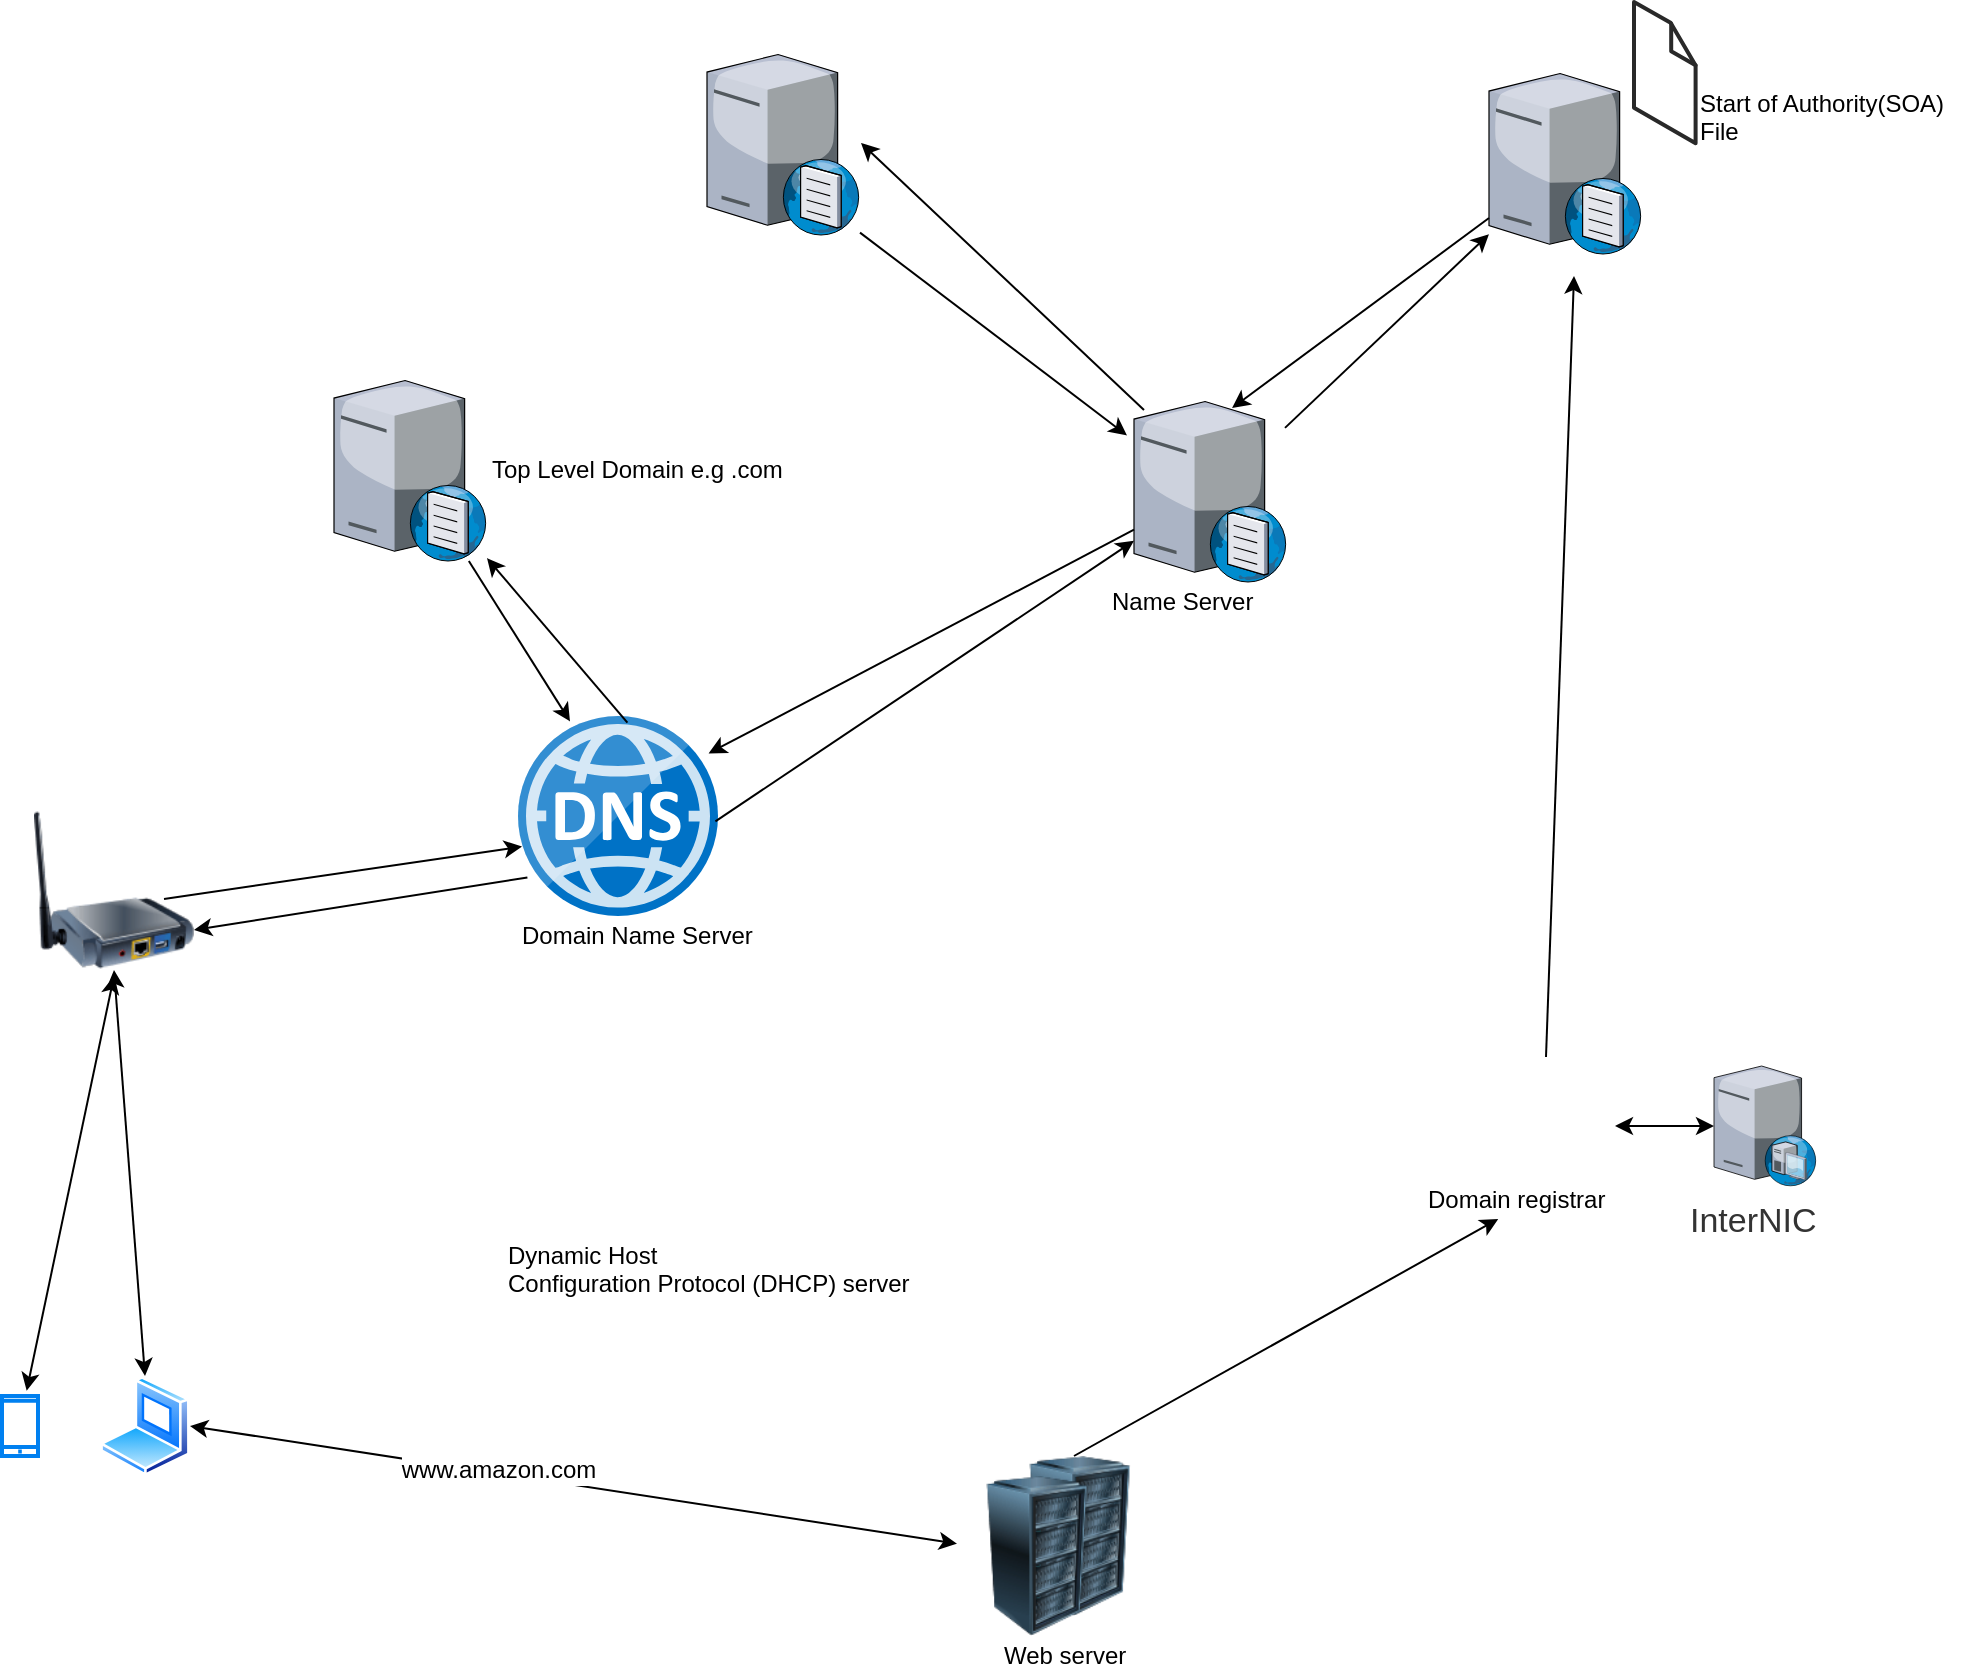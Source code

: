 <mxfile version="11.0.7" type="github"><diagram id="07NNt3R4fXOFwPAqHr_d" name="Page-1"><mxGraphModel dx="725" dy="871" grid="1" gridSize="10" guides="1" tooltips="1" connect="1" arrows="1" fold="1" page="0" pageScale="1" pageWidth="850" pageHeight="1100" math="0" shadow="0"><root><mxCell id="0"/><mxCell id="1" parent="0"/><mxCell id="CTh_WzWBxptzLWjtzpSi-1" value="" style="verticalLabelPosition=bottom;aspect=fixed;html=1;verticalAlign=top;strokeColor=none;align=center;outlineConnect=0;shape=mxgraph.citrix.dns_server;" parent="1" vertex="1"><mxGeometry x="200" y="20" width="76.5" height="92.5" as="geometry"/></mxCell><mxCell id="CTh_WzWBxptzLWjtzpSi-2" value="" style="aspect=fixed;html=1;perimeter=none;align=center;shadow=0;dashed=0;image;fontSize=12;image=img/lib/mscae/DNS.svg;" parent="1" vertex="1"><mxGeometry x="292" y="190" width="100" height="100" as="geometry"/></mxCell><mxCell id="CTh_WzWBxptzLWjtzpSi-10" style="rounded=0;orthogonalLoop=1;jettySize=auto;html=1;exitX=1;exitY=0.5;exitDx=0;exitDy=0;entryX=0.02;entryY=0.653;entryDx=0;entryDy=0;entryPerimeter=0;" parent="1" target="CTh_WzWBxptzLWjtzpSi-2" edge="1"><mxGeometry relative="1" as="geometry"><mxPoint x="115" y="281.5" as="sourcePoint"/></mxGeometry></mxCell><mxCell id="CTh_WzWBxptzLWjtzpSi-12" value="" style="endArrow=classic;html=1;exitX=0.547;exitY=0.033;exitDx=0;exitDy=0;exitPerimeter=0;" parent="1" source="CTh_WzWBxptzLWjtzpSi-2" target="CTh_WzWBxptzLWjtzpSi-1" edge="1"><mxGeometry width="50" height="50" relative="1" as="geometry"><mxPoint x="440" y="160" as="sourcePoint"/><mxPoint x="490" y="110" as="targetPoint"/></mxGeometry></mxCell><mxCell id="CTh_WzWBxptzLWjtzpSi-13" value="Domain Name Server" style="text;html=1;resizable=0;points=[];autosize=1;align=left;verticalAlign=top;spacingTop=-4;" parent="1" vertex="1"><mxGeometry x="292" y="290" width="130" height="20" as="geometry"/></mxCell><mxCell id="CTh_WzWBxptzLWjtzpSi-14" value="Top Level Domain e.g .com" style="text;html=1;resizable=0;points=[];autosize=1;align=left;verticalAlign=top;spacingTop=-4;" parent="1" vertex="1"><mxGeometry x="276.5" y="56.5" width="160" height="20" as="geometry"/></mxCell><mxCell id="CTh_WzWBxptzLWjtzpSi-15" value="" style="endArrow=classic;html=1;entryX=0.26;entryY=0.027;entryDx=0;entryDy=0;entryPerimeter=0;" parent="1" source="CTh_WzWBxptzLWjtzpSi-1" target="CTh_WzWBxptzLWjtzpSi-2" edge="1"><mxGeometry width="50" height="50" relative="1" as="geometry"><mxPoint x="460" y="180" as="sourcePoint"/><mxPoint x="510" y="130" as="targetPoint"/></mxGeometry></mxCell><mxCell id="CTh_WzWBxptzLWjtzpSi-17" value="" style="verticalLabelPosition=bottom;aspect=fixed;html=1;verticalAlign=top;strokeColor=none;align=center;outlineConnect=0;shape=mxgraph.citrix.dns_server;" parent="1" vertex="1"><mxGeometry x="600" y="30.5" width="76.5" height="92.5" as="geometry"/></mxCell><mxCell id="CTh_WzWBxptzLWjtzpSi-18" value="" style="endArrow=classic;html=1;exitX=0.987;exitY=0.527;exitDx=0;exitDy=0;exitPerimeter=0;" parent="1" source="CTh_WzWBxptzLWjtzpSi-2" target="CTh_WzWBxptzLWjtzpSi-17" edge="1"><mxGeometry width="50" height="50" relative="1" as="geometry"><mxPoint x="410" y="220" as="sourcePoint"/><mxPoint x="440" y="180" as="targetPoint"/></mxGeometry></mxCell><mxCell id="CTh_WzWBxptzLWjtzpSi-19" value="" style="endArrow=classic;html=1;entryX=0.953;entryY=0.187;entryDx=0;entryDy=0;entryPerimeter=0;" parent="1" source="CTh_WzWBxptzLWjtzpSi-17" target="CTh_WzWBxptzLWjtzpSi-2" edge="1"><mxGeometry width="50" height="50" relative="1" as="geometry"><mxPoint x="620" y="130" as="sourcePoint"/><mxPoint x="640" y="240" as="targetPoint"/></mxGeometry></mxCell><mxCell id="CTh_WzWBxptzLWjtzpSi-20" value="Name Server&amp;nbsp;" style="text;html=1;resizable=0;points=[];autosize=1;align=left;verticalAlign=top;spacingTop=-4;" parent="1" vertex="1"><mxGeometry x="586.5" y="123" width="90" height="20" as="geometry"/></mxCell><mxCell id="CTh_WzWBxptzLWjtzpSi-21" value="" style="endArrow=classic;html=1;exitX=0.047;exitY=0.807;exitDx=0;exitDy=0;exitPerimeter=0;entryX=1;entryY=0.75;entryDx=0;entryDy=0;" parent="1" source="CTh_WzWBxptzLWjtzpSi-2" target="wg8w5zRsTOIsYfV0JJim-8" edge="1"><mxGeometry width="50" height="50" relative="1" as="geometry"><mxPoint x="160" y="350" as="sourcePoint"/><mxPoint x="111.195" y="299.714" as="targetPoint"/></mxGeometry></mxCell><mxCell id="wg8w5zRsTOIsYfV0JJim-1" value="" style="verticalLabelPosition=bottom;aspect=fixed;html=1;verticalAlign=top;strokeColor=none;align=center;outlineConnect=0;shape=mxgraph.citrix.dns_server;" vertex="1" parent="1"><mxGeometry x="777.5" y="-133.5" width="76.5" height="92.5" as="geometry"/></mxCell><mxCell id="wg8w5zRsTOIsYfV0JJim-4" value="" style="image;html=1;labelBackgroundColor=#ffffff;image=img/lib/clip_art/computers/Server_Rack_128x128.png" vertex="1" parent="1"><mxGeometry x="533" y="560" width="80" height="80" as="geometry"/></mxCell><mxCell id="wg8w5zRsTOIsYfV0JJim-7" value="" style="image;html=1;labelBackgroundColor=#ffffff;image=img/lib/clip_art/computers/Server_Rack_128x128.png" vertex="1" parent="1"><mxGeometry x="511.5" y="570" width="80" height="80" as="geometry"/></mxCell><mxCell id="wg8w5zRsTOIsYfV0JJim-8" value="" style="image;html=1;labelBackgroundColor=#ffffff;image=img/lib/clip_art/networking/Print_Server_Wireless_128x128.png" vertex="1" parent="1"><mxGeometry x="50" y="237" width="80" height="80" as="geometry"/></mxCell><mxCell id="wg8w5zRsTOIsYfV0JJim-9" value="" style="aspect=fixed;perimeter=ellipsePerimeter;html=1;align=center;shadow=0;dashed=0;spacingTop=3;image;image=img/lib/active_directory/laptop_client.svg;" vertex="1" parent="1"><mxGeometry x="83" y="520" width="45" height="50" as="geometry"/></mxCell><mxCell id="wg8w5zRsTOIsYfV0JJim-10" value="" style="html=1;verticalLabelPosition=bottom;align=center;labelBackgroundColor=#ffffff;verticalAlign=top;strokeWidth=2;strokeColor=#0080F0;fillColor=#ffffff;shadow=0;dashed=0;shape=mxgraph.ios7.icons.smartphone;" vertex="1" parent="1"><mxGeometry x="34" y="530" width="18" height="30" as="geometry"/></mxCell><mxCell id="wg8w5zRsTOIsYfV0JJim-11" value="" style="endArrow=classic;html=1;entryX=0.5;entryY=1;entryDx=0;entryDy=0;exitX=0.5;exitY=0;exitDx=0;exitDy=0;startArrow=classic;startFill=1;" edge="1" parent="1" source="wg8w5zRsTOIsYfV0JJim-9" target="wg8w5zRsTOIsYfV0JJim-8"><mxGeometry width="50" height="50" relative="1" as="geometry"><mxPoint x="100" y="440" as="sourcePoint"/><mxPoint x="150" y="390" as="targetPoint"/></mxGeometry></mxCell><mxCell id="wg8w5zRsTOIsYfV0JJim-12" value="" style="endArrow=classic;html=1;exitX=0.685;exitY=-0.089;exitDx=0;exitDy=0;exitPerimeter=0;startArrow=classic;startFill=1;" edge="1" parent="1" source="wg8w5zRsTOIsYfV0JJim-10"><mxGeometry width="50" height="50" relative="1" as="geometry"><mxPoint x="30" y="420" as="sourcePoint"/><mxPoint x="90" y="320" as="targetPoint"/></mxGeometry></mxCell><mxCell id="wg8w5zRsTOIsYfV0JJim-13" value="Web server" style="text;html=1;resizable=0;points=[];autosize=1;align=left;verticalAlign=top;spacingTop=-4;" vertex="1" parent="1"><mxGeometry x="533" y="650" width="80" height="20" as="geometry"/></mxCell><mxCell id="wg8w5zRsTOIsYfV0JJim-14" value="" style="endArrow=classic;startArrow=classic;html=1;exitX=1;exitY=0.5;exitDx=0;exitDy=0;" edge="1" parent="1" source="wg8w5zRsTOIsYfV0JJim-9" target="wg8w5zRsTOIsYfV0JJim-7"><mxGeometry width="50" height="50" relative="1" as="geometry"><mxPoint x="133" y="580" as="sourcePoint"/><mxPoint x="183" y="530" as="targetPoint"/></mxGeometry></mxCell><mxCell id="wg8w5zRsTOIsYfV0JJim-15" value="www.amazon.com" style="text;html=1;resizable=0;points=[];align=center;verticalAlign=middle;labelBackgroundColor=#ffffff;" vertex="1" connectable="0" parent="wg8w5zRsTOIsYfV0JJim-14"><mxGeometry x="-0.2" y="2" relative="1" as="geometry"><mxPoint as="offset"/></mxGeometry></mxCell><mxCell id="wg8w5zRsTOIsYfV0JJim-16" value="" style="verticalLabelPosition=bottom;aspect=fixed;html=1;verticalAlign=top;strokeColor=none;align=center;outlineConnect=0;shape=mxgraph.citrix.dhcp_server;" vertex="1" parent="1"><mxGeometry x="890" y="365" width="51" height="60" as="geometry"/></mxCell><mxCell id="wg8w5zRsTOIsYfV0JJim-17" value="Dynamic Host &lt;br&gt;Configuration Protocol (DHCP) server&amp;nbsp;" style="text;html=1;resizable=0;points=[];autosize=1;align=left;verticalAlign=top;spacingTop=-4;" vertex="1" parent="1"><mxGeometry x="285" y="450" width="220" height="30" as="geometry"/></mxCell><mxCell id="wg8w5zRsTOIsYfV0JJim-18" value="" style="shape=image;html=1;verticalAlign=top;verticalLabelPosition=bottom;labelBackgroundColor=#ffffff;imageAspect=0;aspect=fixed;image=https://cdn0.iconfinder.com/data/icons/Hosting_Icons/128/domain-names-px-png.png" vertex="1" parent="1"><mxGeometry x="771.5" y="360.5" width="69" height="69" as="geometry"/></mxCell><mxCell id="wg8w5zRsTOIsYfV0JJim-19" value="Domain registrar&amp;nbsp;" style="text;html=1;resizable=0;points=[];autosize=1;align=left;verticalAlign=top;spacingTop=-4;" vertex="1" parent="1"><mxGeometry x="745" y="421.5" width="110" height="20" as="geometry"/></mxCell><mxCell id="wg8w5zRsTOIsYfV0JJim-20" value="" style="endArrow=classic;html=1;" edge="1" parent="1" target="wg8w5zRsTOIsYfV0JJim-19"><mxGeometry width="50" height="50" relative="1" as="geometry"><mxPoint x="570" y="560" as="sourcePoint"/><mxPoint x="650" y="450" as="targetPoint"/></mxGeometry></mxCell><mxCell id="wg8w5zRsTOIsYfV0JJim-21" value="" style="endArrow=classic;html=1;exitX=0.5;exitY=0;exitDx=0;exitDy=0;" edge="1" parent="1" source="wg8w5zRsTOIsYfV0JJim-18"><mxGeometry width="50" height="50" relative="1" as="geometry"><mxPoint x="620" y="340" as="sourcePoint"/><mxPoint x="820" y="-30" as="targetPoint"/></mxGeometry></mxCell><mxCell id="wg8w5zRsTOIsYfV0JJim-23" value="&lt;span style=&quot;color: rgb(51 , 51 , 51) ; font-family: &amp;#34;helvetica&amp;#34; , sans-serif ; font-size: 17px ; white-space: normal ; background-color: rgb(255 , 255 , 255)&quot;&gt;InterNIC&lt;/span&gt;" style="text;html=1;resizable=0;points=[];autosize=1;align=left;verticalAlign=top;spacingTop=-4;" vertex="1" parent="1"><mxGeometry x="875.5" y="429.5" width="80" height="20" as="geometry"/></mxCell><mxCell id="wg8w5zRsTOIsYfV0JJim-24" value="" style="endArrow=classic;startArrow=classic;html=1;exitX=1;exitY=0.5;exitDx=0;exitDy=0;" edge="1" parent="1" source="wg8w5zRsTOIsYfV0JJim-18" target="wg8w5zRsTOIsYfV0JJim-16"><mxGeometry width="50" height="50" relative="1" as="geometry"><mxPoint x="830" y="420" as="sourcePoint"/><mxPoint x="880" y="370" as="targetPoint"/></mxGeometry></mxCell><mxCell id="wg8w5zRsTOIsYfV0JJim-25" value="" style="endArrow=classic;html=1;" edge="1" parent="1" target="wg8w5zRsTOIsYfV0JJim-1"><mxGeometry width="50" height="50" relative="1" as="geometry"><mxPoint x="675.5" y="45.929" as="sourcePoint"/><mxPoint x="729" y="-4" as="targetPoint"/></mxGeometry></mxCell><mxCell id="wg8w5zRsTOIsYfV0JJim-26" value="" style="endArrow=classic;html=1;entryX=0.654;entryY=0;entryDx=0;entryDy=0;entryPerimeter=0;" edge="1" parent="1" source="wg8w5zRsTOIsYfV0JJim-1"><mxGeometry width="50" height="50" relative="1" as="geometry"><mxPoint x="619" y="-54" as="sourcePoint"/><mxPoint x="649.031" y="36" as="targetPoint"/></mxGeometry></mxCell><mxCell id="wg8w5zRsTOIsYfV0JJim-27" value="" style="verticalLabelPosition=bottom;aspect=fixed;html=1;verticalAlign=top;strokeColor=none;align=center;outlineConnect=0;shape=mxgraph.citrix.dns_server;" vertex="1" parent="1"><mxGeometry x="386.5" y="-143" width="76.5" height="92.5" as="geometry"/></mxCell><mxCell id="wg8w5zRsTOIsYfV0JJim-28" value="" style="endArrow=classic;html=1;" edge="1" parent="1"><mxGeometry width="50" height="50" relative="1" as="geometry"><mxPoint x="605" y="37" as="sourcePoint"/><mxPoint x="463.5" y="-96.5" as="targetPoint"/></mxGeometry></mxCell><mxCell id="wg8w5zRsTOIsYfV0JJim-29" value="" style="endArrow=classic;html=1;" edge="1" parent="1"><mxGeometry width="50" height="50" relative="1" as="geometry"><mxPoint x="463" y="-51.698" as="sourcePoint"/><mxPoint x="596.5" y="49.698" as="targetPoint"/></mxGeometry></mxCell><mxCell id="wg8w5zRsTOIsYfV0JJim-30" value="" style="verticalLabelPosition=bottom;html=1;verticalAlign=top;strokeWidth=1;align=center;outlineConnect=0;dashed=0;outlineConnect=0;shape=mxgraph.aws3d.file;aspect=fixed;strokeColor=#292929;fillColor=#ffffff;" vertex="1" parent="1"><mxGeometry x="850" y="-167" width="30.8" height="70.6" as="geometry"/></mxCell><mxCell id="wg8w5zRsTOIsYfV0JJim-31" value="Start of Authority(SOA) &lt;br&gt;File" style="text;html=1;resizable=0;points=[];autosize=1;align=left;verticalAlign=top;spacingTop=-4;" vertex="1" parent="1"><mxGeometry x="881" y="-126.5" width="140" height="30" as="geometry"/></mxCell></root></mxGraphModel></diagram></mxfile>